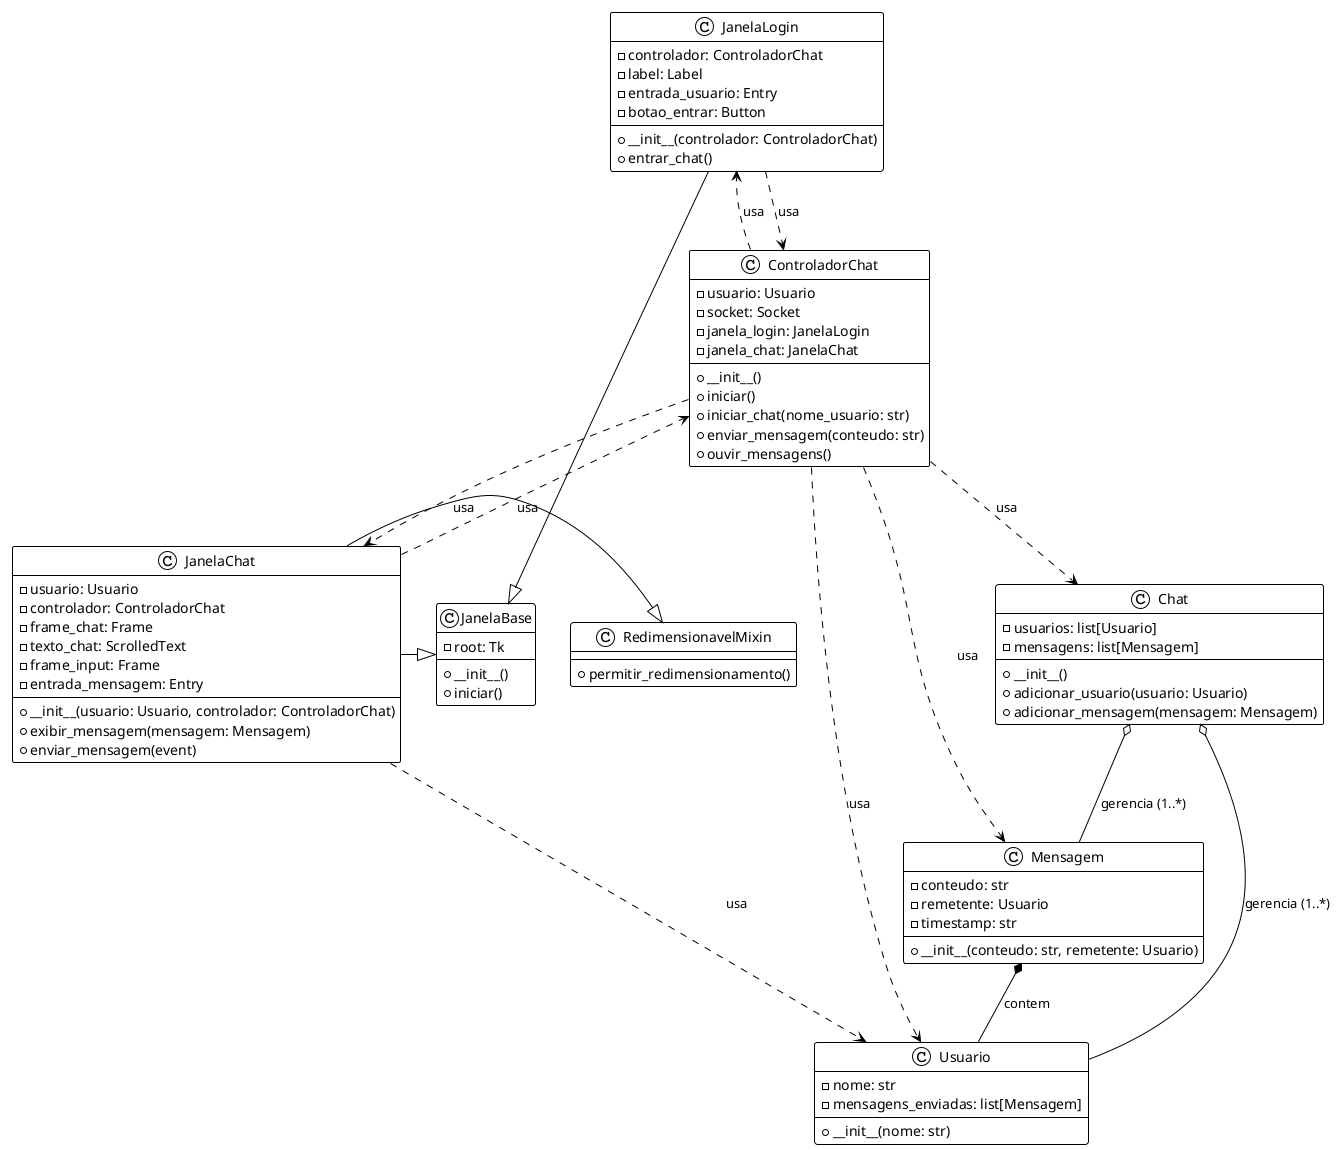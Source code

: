 @startuml DiagramaClasses
!theme plain

' Classes da GUI
class JanelaBase {
  - root: Tk
  + __init__()
  + iniciar()
}

class JanelaLogin {
  - controlador: ControladorChat
  - label: Label
  - entrada_usuario: Entry
  - botao_entrar: Button
  + __init__(controlador: ControladorChat)
  + entrar_chat()
}

class JanelaChat {
  - usuario: Usuario
  - controlador: ControladorChat
  - frame_chat: Frame
  - texto_chat: ScrolledText
  - frame_input: Frame
  - entrada_mensagem: Entry
  + __init__(usuario: Usuario, controlador: ControladorChat)
  + exibir_mensagem(mensagem: Mensagem)
  + enviar_mensagem(event)
}

class RedimensionavelMixin {
  + permitir_redimensionamento()
}

' Classes dos Modelos
class Usuario {
  - nome: str
  - mensagens_enviadas: list[Mensagem]
  + __init__(nome: str)
}

class Mensagem {
  - conteudo: str
  - remetente: Usuario
  - timestamp: str
  + __init__(conteudo: str, remetente: Usuario)
}

class Chat {
  - usuarios: list[Usuario]
  - mensagens: list[Mensagem]
  + __init__()
  + adicionar_usuario(usuario: Usuario)
  + adicionar_mensagem(mensagem: Mensagem)
}

' Classe Controlador
class ControladorChat {
  - usuario: Usuario
  - socket: Socket
  - janela_login: JanelaLogin
  - janela_chat: JanelaChat
  + __init__()
  + iniciar()
  + iniciar_chat(nome_usuario: str)
  + enviar_mensagem(conteudo: str)
  + ouvir_mensagens()
}

' Relacionamentos
' Heranca GUI
JanelaLogin -|> JanelaBase
JanelaChat -|> JanelaBase
JanelaChat -|> RedimensionavelMixin

' Associacoes GUI-Controller
JanelaLogin ..> ControladorChat : usa
JanelaChat ..> ControladorChat : usa
JanelaChat ..> Usuario : usa

' Composicao Modelos
Mensagem *-- Usuario : contem
Chat o-- Usuario : gerencia (1..*)
Chat o-- Mensagem : gerencia (1..*)

' Associacoes Controlador-Modelos/GUI
ControladorChat ..> Usuario : usa
ControladorChat ..> Mensagem : usa
ControladorChat ..> JanelaLogin : usa
ControladorChat ..> JanelaChat : usa
ControladorChat ..> Chat : usa

@enduml